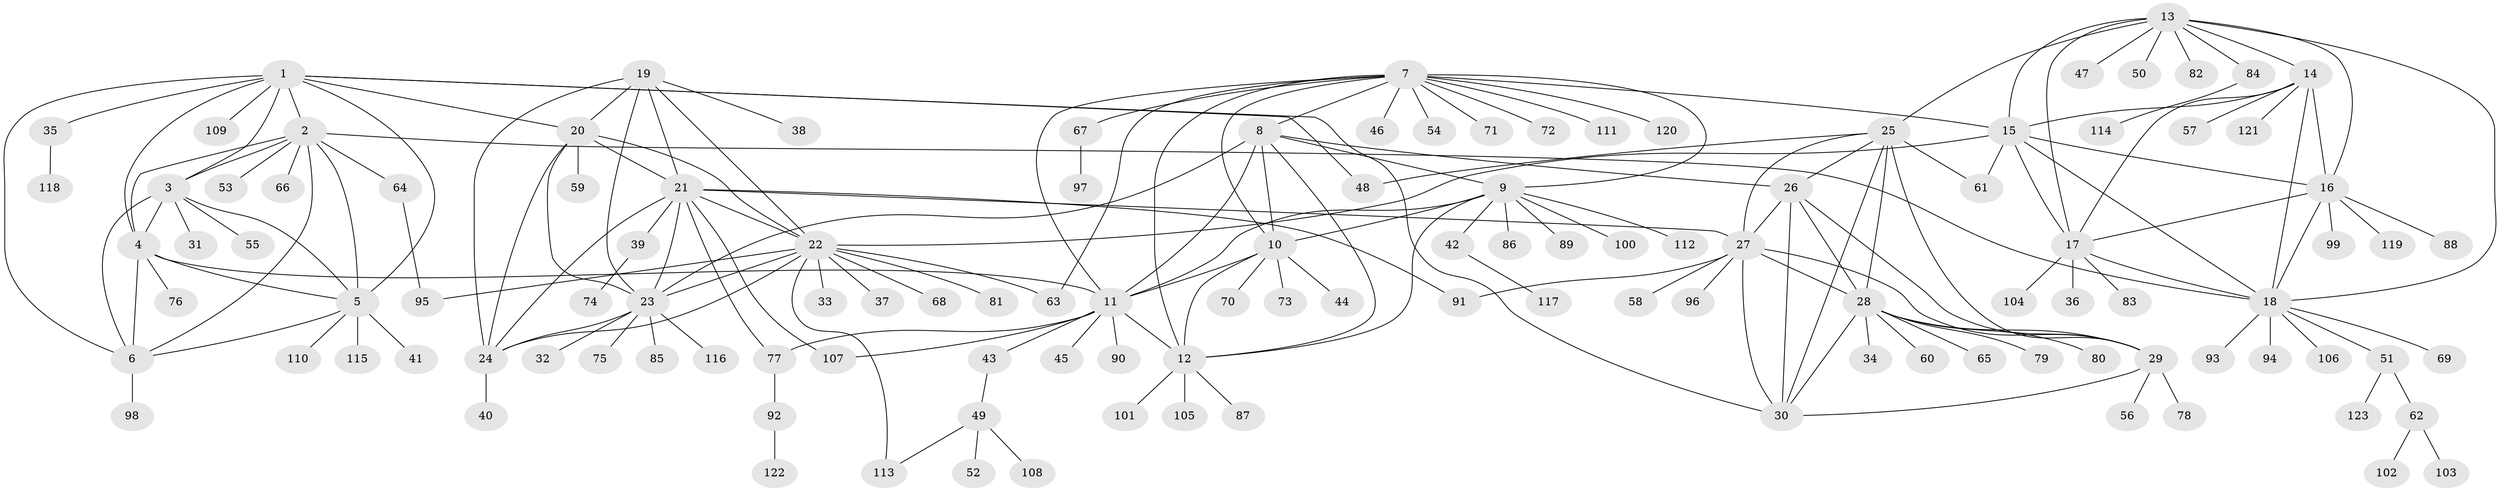 // Generated by graph-tools (version 1.1) at 2025/02/03/09/25 03:02:47]
// undirected, 123 vertices, 186 edges
graph export_dot {
graph [start="1"]
  node [color=gray90,style=filled];
  1;
  2;
  3;
  4;
  5;
  6;
  7;
  8;
  9;
  10;
  11;
  12;
  13;
  14;
  15;
  16;
  17;
  18;
  19;
  20;
  21;
  22;
  23;
  24;
  25;
  26;
  27;
  28;
  29;
  30;
  31;
  32;
  33;
  34;
  35;
  36;
  37;
  38;
  39;
  40;
  41;
  42;
  43;
  44;
  45;
  46;
  47;
  48;
  49;
  50;
  51;
  52;
  53;
  54;
  55;
  56;
  57;
  58;
  59;
  60;
  61;
  62;
  63;
  64;
  65;
  66;
  67;
  68;
  69;
  70;
  71;
  72;
  73;
  74;
  75;
  76;
  77;
  78;
  79;
  80;
  81;
  82;
  83;
  84;
  85;
  86;
  87;
  88;
  89;
  90;
  91;
  92;
  93;
  94;
  95;
  96;
  97;
  98;
  99;
  100;
  101;
  102;
  103;
  104;
  105;
  106;
  107;
  108;
  109;
  110;
  111;
  112;
  113;
  114;
  115;
  116;
  117;
  118;
  119;
  120;
  121;
  122;
  123;
  1 -- 2;
  1 -- 3;
  1 -- 4;
  1 -- 5;
  1 -- 6;
  1 -- 20;
  1 -- 30;
  1 -- 35;
  1 -- 48;
  1 -- 109;
  2 -- 3;
  2 -- 4;
  2 -- 5;
  2 -- 6;
  2 -- 18;
  2 -- 53;
  2 -- 64;
  2 -- 66;
  3 -- 4;
  3 -- 5;
  3 -- 6;
  3 -- 31;
  3 -- 55;
  4 -- 5;
  4 -- 6;
  4 -- 11;
  4 -- 76;
  5 -- 6;
  5 -- 41;
  5 -- 110;
  5 -- 115;
  6 -- 98;
  7 -- 8;
  7 -- 9;
  7 -- 10;
  7 -- 11;
  7 -- 12;
  7 -- 15;
  7 -- 46;
  7 -- 54;
  7 -- 63;
  7 -- 67;
  7 -- 71;
  7 -- 72;
  7 -- 111;
  7 -- 120;
  8 -- 9;
  8 -- 10;
  8 -- 11;
  8 -- 12;
  8 -- 23;
  8 -- 26;
  9 -- 10;
  9 -- 11;
  9 -- 12;
  9 -- 42;
  9 -- 86;
  9 -- 89;
  9 -- 100;
  9 -- 112;
  10 -- 11;
  10 -- 12;
  10 -- 44;
  10 -- 70;
  10 -- 73;
  11 -- 12;
  11 -- 43;
  11 -- 45;
  11 -- 77;
  11 -- 90;
  11 -- 107;
  12 -- 87;
  12 -- 101;
  12 -- 105;
  13 -- 14;
  13 -- 15;
  13 -- 16;
  13 -- 17;
  13 -- 18;
  13 -- 25;
  13 -- 47;
  13 -- 50;
  13 -- 82;
  13 -- 84;
  14 -- 15;
  14 -- 16;
  14 -- 17;
  14 -- 18;
  14 -- 57;
  14 -- 121;
  15 -- 16;
  15 -- 17;
  15 -- 18;
  15 -- 22;
  15 -- 61;
  16 -- 17;
  16 -- 18;
  16 -- 88;
  16 -- 99;
  16 -- 119;
  17 -- 18;
  17 -- 36;
  17 -- 83;
  17 -- 104;
  18 -- 51;
  18 -- 69;
  18 -- 93;
  18 -- 94;
  18 -- 106;
  19 -- 20;
  19 -- 21;
  19 -- 22;
  19 -- 23;
  19 -- 24;
  19 -- 38;
  20 -- 21;
  20 -- 22;
  20 -- 23;
  20 -- 24;
  20 -- 59;
  21 -- 22;
  21 -- 23;
  21 -- 24;
  21 -- 27;
  21 -- 39;
  21 -- 77;
  21 -- 91;
  21 -- 107;
  22 -- 23;
  22 -- 24;
  22 -- 33;
  22 -- 37;
  22 -- 63;
  22 -- 68;
  22 -- 81;
  22 -- 95;
  22 -- 113;
  23 -- 24;
  23 -- 32;
  23 -- 75;
  23 -- 85;
  23 -- 116;
  24 -- 40;
  25 -- 26;
  25 -- 27;
  25 -- 28;
  25 -- 29;
  25 -- 30;
  25 -- 48;
  25 -- 61;
  26 -- 27;
  26 -- 28;
  26 -- 29;
  26 -- 30;
  27 -- 28;
  27 -- 29;
  27 -- 30;
  27 -- 58;
  27 -- 91;
  27 -- 96;
  28 -- 29;
  28 -- 30;
  28 -- 34;
  28 -- 60;
  28 -- 65;
  28 -- 79;
  28 -- 80;
  29 -- 30;
  29 -- 56;
  29 -- 78;
  35 -- 118;
  39 -- 74;
  42 -- 117;
  43 -- 49;
  49 -- 52;
  49 -- 108;
  49 -- 113;
  51 -- 62;
  51 -- 123;
  62 -- 102;
  62 -- 103;
  64 -- 95;
  67 -- 97;
  77 -- 92;
  84 -- 114;
  92 -- 122;
}
